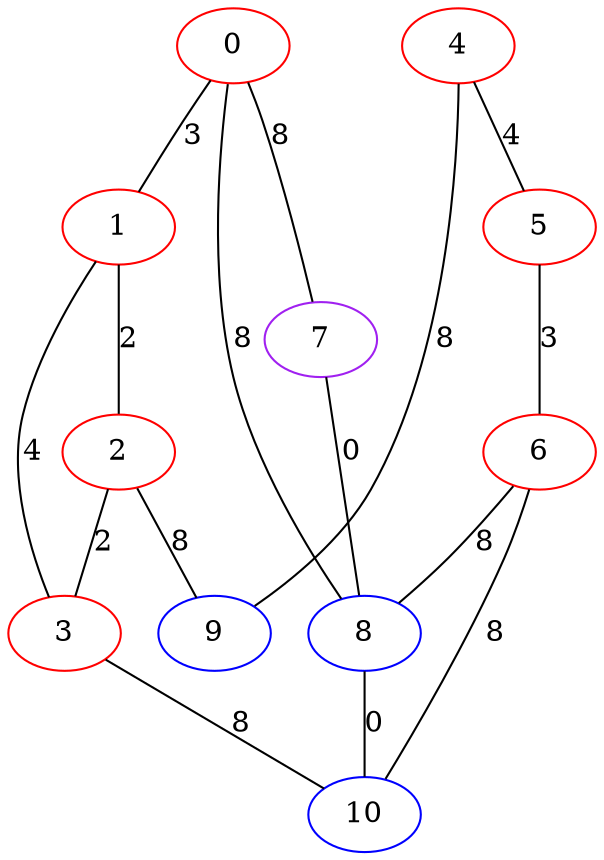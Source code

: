 graph "" {
0 [color=red, weight=1];
1 [color=red, weight=1];
2 [color=red, weight=1];
3 [color=red, weight=1];
4 [color=red, weight=1];
5 [color=red, weight=1];
6 [color=red, weight=1];
7 [color=purple, weight=4];
8 [color=blue, weight=3];
9 [color=blue, weight=3];
10 [color=blue, weight=3];
0 -- 8  [key=0, label=8];
0 -- 1  [key=0, label=3];
0 -- 7  [key=0, label=8];
1 -- 2  [key=0, label=2];
1 -- 3  [key=0, label=4];
2 -- 3  [key=0, label=2];
2 -- 9  [key=0, label=8];
3 -- 10  [key=0, label=8];
4 -- 9  [key=0, label=8];
4 -- 5  [key=0, label=4];
5 -- 6  [key=0, label=3];
6 -- 8  [key=0, label=8];
6 -- 10  [key=0, label=8];
7 -- 8  [key=0, label=0];
8 -- 10  [key=0, label=0];
}
